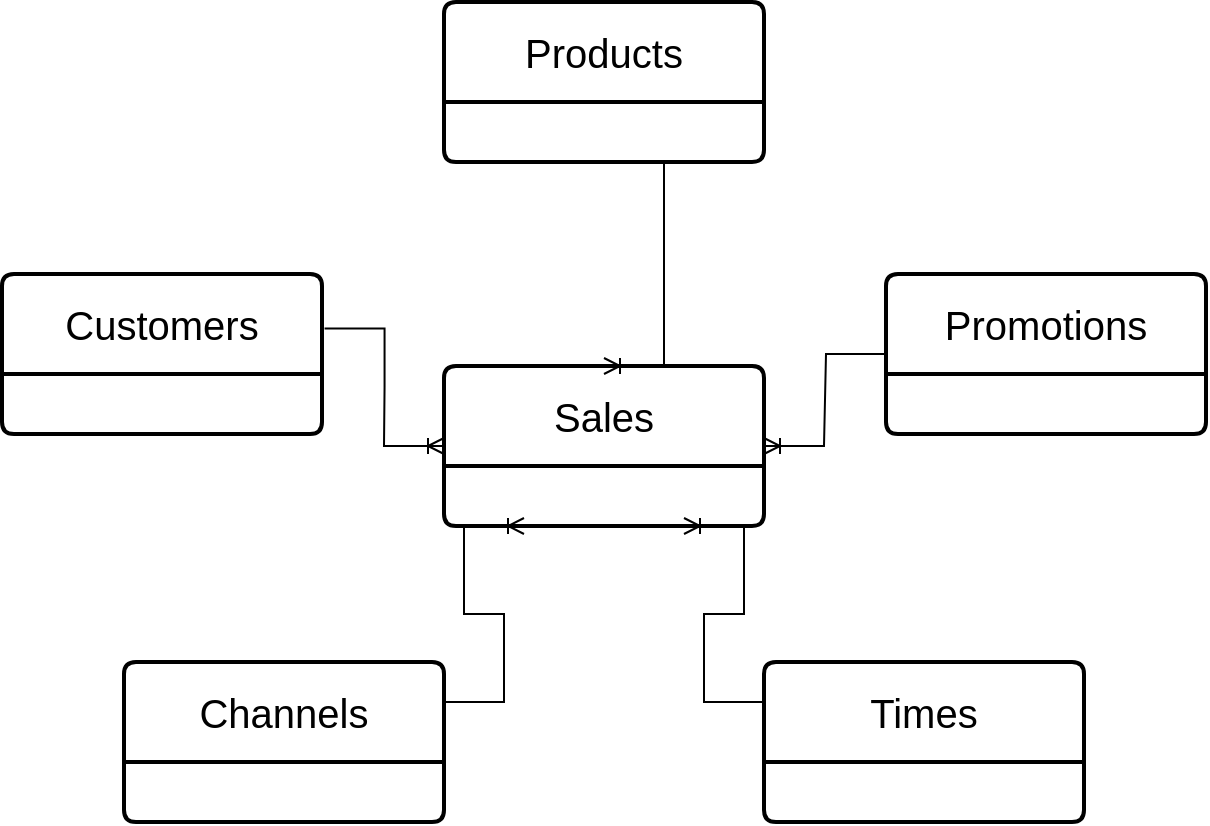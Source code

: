 <mxfile version="24.4.4" type="github">
  <diagram id="R2lEEEUBdFMjLlhIrx00" name="Page-1">
    <mxGraphModel dx="1050" dy="530" grid="0" gridSize="10" guides="1" tooltips="1" connect="1" arrows="1" fold="1" page="0" pageScale="1" pageWidth="850" pageHeight="1100" math="0" shadow="0" extFonts="Permanent Marker^https://fonts.googleapis.com/css?family=Permanent+Marker">
      <root>
        <mxCell id="0" />
        <mxCell id="1" parent="0" />
        <mxCell id="PiFNoeX3lKVi4Q72-SqG-4" value="&lt;font style=&quot;font-size: 20px;&quot;&gt;Sales&lt;/font&gt;" style="swimlane;childLayout=stackLayout;horizontal=1;startSize=50;horizontalStack=0;rounded=1;fontSize=14;fontStyle=0;strokeWidth=2;resizeParent=0;resizeLast=1;shadow=0;dashed=0;align=center;arcSize=4;whiteSpace=wrap;html=1;" vertex="1" parent="1">
          <mxGeometry x="240" y="230" width="160" height="80" as="geometry" />
        </mxCell>
        <mxCell id="PiFNoeX3lKVi4Q72-SqG-6" value="&lt;font style=&quot;font-size: 20px;&quot;&gt;Customers&lt;/font&gt;" style="swimlane;childLayout=stackLayout;horizontal=1;startSize=50;horizontalStack=0;rounded=1;fontSize=14;fontStyle=0;strokeWidth=2;resizeParent=0;resizeLast=1;shadow=0;dashed=0;align=center;arcSize=4;whiteSpace=wrap;html=1;" vertex="1" parent="1">
          <mxGeometry x="19" y="184" width="160" height="80" as="geometry" />
        </mxCell>
        <mxCell id="PiFNoeX3lKVi4Q72-SqG-7" value="&lt;font style=&quot;font-size: 20px;&quot;&gt;Channels&lt;/font&gt;" style="swimlane;childLayout=stackLayout;horizontal=1;startSize=50;horizontalStack=0;rounded=1;fontSize=14;fontStyle=0;strokeWidth=2;resizeParent=0;resizeLast=1;shadow=0;dashed=0;align=center;arcSize=4;whiteSpace=wrap;html=1;" vertex="1" parent="1">
          <mxGeometry x="80" y="378" width="160" height="80" as="geometry" />
        </mxCell>
        <mxCell id="PiFNoeX3lKVi4Q72-SqG-8" value="&lt;font style=&quot;font-size: 20px;&quot;&gt;Products&lt;/font&gt;" style="swimlane;childLayout=stackLayout;horizontal=1;startSize=50;horizontalStack=0;rounded=1;fontSize=14;fontStyle=0;strokeWidth=2;resizeParent=0;resizeLast=1;shadow=0;dashed=0;align=center;arcSize=4;whiteSpace=wrap;html=1;" vertex="1" parent="1">
          <mxGeometry x="240" y="48" width="160" height="80" as="geometry" />
        </mxCell>
        <mxCell id="PiFNoeX3lKVi4Q72-SqG-9" value="&lt;font style=&quot;font-size: 20px;&quot;&gt;Promotions&lt;/font&gt;" style="swimlane;childLayout=stackLayout;horizontal=1;startSize=50;horizontalStack=0;rounded=1;fontSize=14;fontStyle=0;strokeWidth=2;resizeParent=0;resizeLast=1;shadow=0;dashed=0;align=center;arcSize=4;whiteSpace=wrap;html=1;" vertex="1" parent="1">
          <mxGeometry x="461" y="184" width="160" height="80" as="geometry" />
        </mxCell>
        <mxCell id="PiFNoeX3lKVi4Q72-SqG-10" value="&lt;font style=&quot;font-size: 20px;&quot;&gt;Times&lt;/font&gt;" style="swimlane;childLayout=stackLayout;horizontal=1;startSize=50;horizontalStack=0;rounded=1;fontSize=14;fontStyle=0;strokeWidth=2;resizeParent=0;resizeLast=1;shadow=0;dashed=0;align=center;arcSize=4;whiteSpace=wrap;html=1;" vertex="1" parent="1">
          <mxGeometry x="400" y="378" width="160" height="80" as="geometry" />
        </mxCell>
        <mxCell id="PiFNoeX3lKVi4Q72-SqG-11" value="" style="edgeStyle=entityRelationEdgeStyle;fontSize=12;html=1;endArrow=ERoneToMany;rounded=0;exitX=1;exitY=0.25;exitDx=0;exitDy=0;entryX=0.25;entryY=1;entryDx=0;entryDy=0;" edge="1" parent="1" source="PiFNoeX3lKVi4Q72-SqG-7" target="PiFNoeX3lKVi4Q72-SqG-4">
          <mxGeometry width="100" height="100" relative="1" as="geometry">
            <mxPoint x="240" y="470" as="sourcePoint" />
            <mxPoint x="213" y="315" as="targetPoint" />
          </mxGeometry>
        </mxCell>
        <mxCell id="PiFNoeX3lKVi4Q72-SqG-12" value="" style="edgeStyle=entityRelationEdgeStyle;fontSize=12;html=1;endArrow=ERoneToMany;rounded=0;exitX=1.008;exitY=0.34;exitDx=0;exitDy=0;exitPerimeter=0;entryX=0;entryY=0.5;entryDx=0;entryDy=0;" edge="1" parent="1" source="PiFNoeX3lKVi4Q72-SqG-6" target="PiFNoeX3lKVi4Q72-SqG-4">
          <mxGeometry width="100" height="100" relative="1" as="geometry">
            <mxPoint x="250" y="190" as="sourcePoint" />
            <mxPoint x="193" y="270" as="targetPoint" />
          </mxGeometry>
        </mxCell>
        <mxCell id="PiFNoeX3lKVi4Q72-SqG-14" value="" style="edgeStyle=entityRelationEdgeStyle;fontSize=12;html=1;endArrow=ERoneToMany;rounded=0;exitX=0;exitY=0.5;exitDx=0;exitDy=0;" edge="1" parent="1" source="PiFNoeX3lKVi4Q72-SqG-9" target="PiFNoeX3lKVi4Q72-SqG-4">
          <mxGeometry width="100" height="100" relative="1" as="geometry">
            <mxPoint x="444" y="323" as="sourcePoint" />
            <mxPoint x="407" y="359" as="targetPoint" />
          </mxGeometry>
        </mxCell>
        <mxCell id="PiFNoeX3lKVi4Q72-SqG-15" value="" style="edgeStyle=entityRelationEdgeStyle;fontSize=12;html=1;endArrow=ERoneToMany;rounded=0;exitX=0;exitY=0.25;exitDx=0;exitDy=0;entryX=0.75;entryY=1;entryDx=0;entryDy=0;" edge="1" parent="1" source="PiFNoeX3lKVi4Q72-SqG-10" target="PiFNoeX3lKVi4Q72-SqG-4">
          <mxGeometry width="100" height="100" relative="1" as="geometry">
            <mxPoint x="268" y="479" as="sourcePoint" />
            <mxPoint x="368" y="379" as="targetPoint" />
          </mxGeometry>
        </mxCell>
        <mxCell id="PiFNoeX3lKVi4Q72-SqG-16" value="" style="edgeStyle=entityRelationEdgeStyle;fontSize=12;html=1;endArrow=ERoneToMany;rounded=0;exitX=0.5;exitY=1;exitDx=0;exitDy=0;entryX=0.5;entryY=0;entryDx=0;entryDy=0;" edge="1" parent="1" source="PiFNoeX3lKVi4Q72-SqG-8" target="PiFNoeX3lKVi4Q72-SqG-4">
          <mxGeometry width="100" height="100" relative="1" as="geometry">
            <mxPoint x="314" y="157" as="sourcePoint" />
            <mxPoint x="320" y="194" as="targetPoint" />
            <Array as="points">
              <mxPoint x="324" y="159" />
            </Array>
          </mxGeometry>
        </mxCell>
      </root>
    </mxGraphModel>
  </diagram>
</mxfile>

